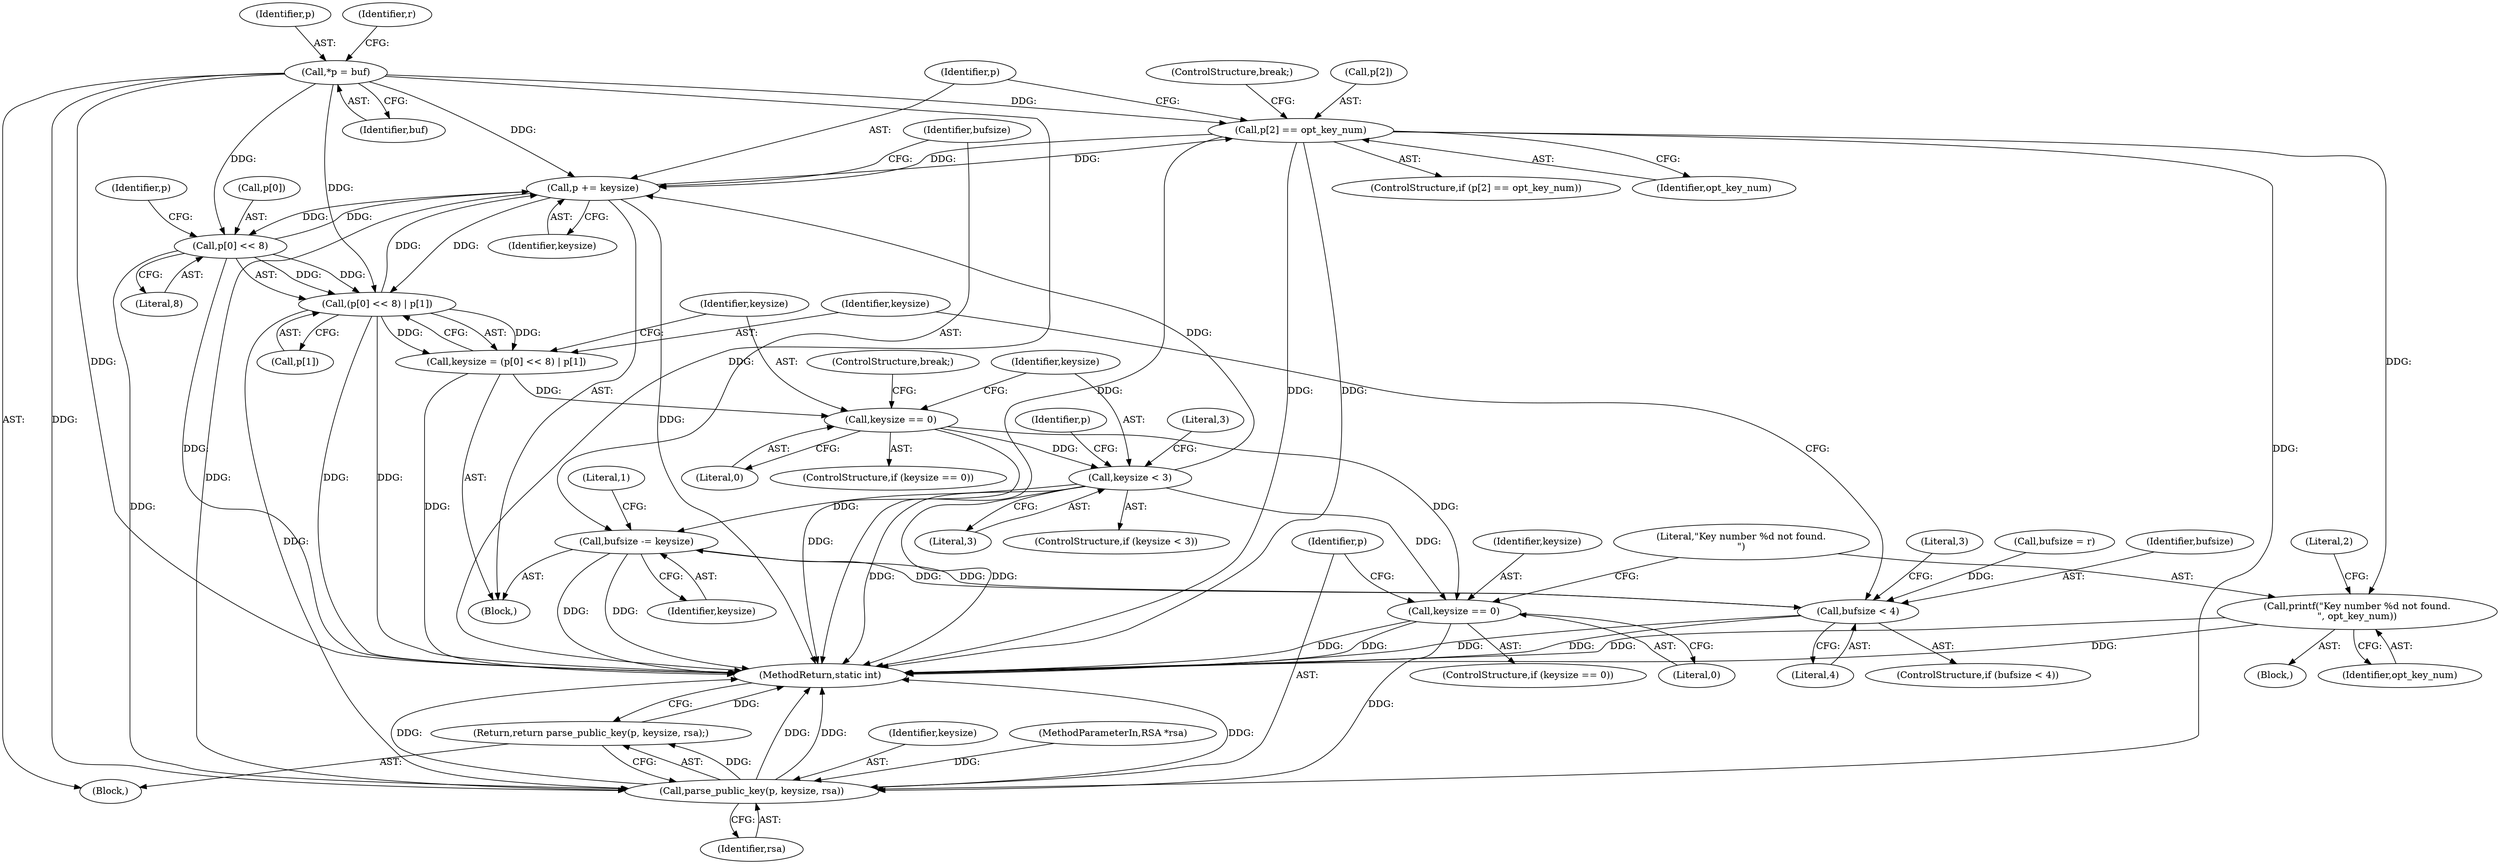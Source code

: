 digraph "0_OpenSC_360e95d45ac4123255a4c796db96337f332160ad#diff-d643a0fa169471dbf2912f4866dc49c5_9@array" {
"1000206" [label="(Call,p[2] == opt_key_num)"];
"1000212" [label="(Call,p += keysize)"];
"1000200" [label="(Call,keysize < 3)"];
"1000195" [label="(Call,keysize == 0)"];
"1000183" [label="(Call,keysize = (p[0] << 8) | p[1])"];
"1000185" [label="(Call,(p[0] << 8) | p[1])"];
"1000186" [label="(Call,p[0] << 8)"];
"1000108" [label="(Call,*p = buf)"];
"1000206" [label="(Call,p[2] == opt_key_num)"];
"1000215" [label="(Call,bufsize -= keysize)"];
"1000178" [label="(Call,bufsize < 4)"];
"1000220" [label="(Call,keysize == 0)"];
"1000230" [label="(Call,parse_public_key(p, keysize, rsa))"];
"1000229" [label="(Return,return parse_public_key(p, keysize, rsa);)"];
"1000224" [label="(Call,printf(\"Key number %d not found.\n\", opt_key_num))"];
"1000185" [label="(Call,(p[0] << 8) | p[1])"];
"1000217" [label="(Identifier,keysize)"];
"1000224" [label="(Call,printf(\"Key number %d not found.\n\", opt_key_num))"];
"1000219" [label="(ControlStructure,if (keysize == 0))"];
"1000198" [label="(ControlStructure,break;)"];
"1000197" [label="(Literal,0)"];
"1000191" [label="(Call,p[1])"];
"1000225" [label="(Literal,\"Key number %d not found.\n\")"];
"1000187" [label="(Call,p[0])"];
"1000215" [label="(Call,bufsize -= keysize)"];
"1000201" [label="(Identifier,keysize)"];
"1000213" [label="(Identifier,p)"];
"1000176" [label="(Block,)"];
"1000108" [label="(Call,*p = buf)"];
"1000199" [label="(ControlStructure,if (keysize < 3))"];
"1000194" [label="(ControlStructure,if (keysize == 0))"];
"1000204" [label="(Literal,3)"];
"1000177" [label="(ControlStructure,if (bufsize < 4))"];
"1000179" [label="(Identifier,bufsize)"];
"1000214" [label="(Identifier,keysize)"];
"1000232" [label="(Identifier,keysize)"];
"1000211" [label="(ControlStructure,break;)"];
"1000216" [label="(Identifier,bufsize)"];
"1000109" [label="(Identifier,p)"];
"1000192" [label="(Identifier,p)"];
"1000229" [label="(Return,return parse_public_key(p, keysize, rsa);)"];
"1000200" [label="(Call,keysize < 3)"];
"1000205" [label="(ControlStructure,if (p[2] == opt_key_num))"];
"1000196" [label="(Identifier,keysize)"];
"1000206" [label="(Call,p[2] == opt_key_num)"];
"1000210" [label="(Identifier,opt_key_num)"];
"1000230" [label="(Call,parse_public_key(p, keysize, rsa))"];
"1000110" [label="(Identifier,buf)"];
"1000102" [label="(Block,)"];
"1000184" [label="(Identifier,keysize)"];
"1000190" [label="(Literal,8)"];
"1000195" [label="(Call,keysize == 0)"];
"1000178" [label="(Call,bufsize < 4)"];
"1000182" [label="(Literal,3)"];
"1000172" [label="(Call,bufsize = r)"];
"1000222" [label="(Literal,0)"];
"1000186" [label="(Call,p[0] << 8)"];
"1000208" [label="(Identifier,p)"];
"1000114" [label="(Identifier,r)"];
"1000233" [label="(Identifier,rsa)"];
"1000220" [label="(Call,keysize == 0)"];
"1000218" [label="(Literal,1)"];
"1000180" [label="(Literal,4)"];
"1000183" [label="(Call,keysize = (p[0] << 8) | p[1])"];
"1000223" [label="(Block,)"];
"1000101" [label="(MethodParameterIn,RSA *rsa)"];
"1000212" [label="(Call,p += keysize)"];
"1000221" [label="(Identifier,keysize)"];
"1000207" [label="(Call,p[2])"];
"1000228" [label="(Literal,2)"];
"1000226" [label="(Identifier,opt_key_num)"];
"1000231" [label="(Identifier,p)"];
"1000234" [label="(MethodReturn,static int)"];
"1000202" [label="(Literal,3)"];
"1000206" -> "1000205"  [label="AST: "];
"1000206" -> "1000210"  [label="CFG: "];
"1000207" -> "1000206"  [label="AST: "];
"1000210" -> "1000206"  [label="AST: "];
"1000211" -> "1000206"  [label="CFG: "];
"1000213" -> "1000206"  [label="CFG: "];
"1000206" -> "1000234"  [label="DDG: "];
"1000206" -> "1000234"  [label="DDG: "];
"1000206" -> "1000234"  [label="DDG: "];
"1000212" -> "1000206"  [label="DDG: "];
"1000108" -> "1000206"  [label="DDG: "];
"1000206" -> "1000212"  [label="DDG: "];
"1000206" -> "1000224"  [label="DDG: "];
"1000206" -> "1000230"  [label="DDG: "];
"1000212" -> "1000176"  [label="AST: "];
"1000212" -> "1000214"  [label="CFG: "];
"1000213" -> "1000212"  [label="AST: "];
"1000214" -> "1000212"  [label="AST: "];
"1000216" -> "1000212"  [label="CFG: "];
"1000212" -> "1000234"  [label="DDG: "];
"1000212" -> "1000186"  [label="DDG: "];
"1000212" -> "1000185"  [label="DDG: "];
"1000200" -> "1000212"  [label="DDG: "];
"1000186" -> "1000212"  [label="DDG: "];
"1000185" -> "1000212"  [label="DDG: "];
"1000108" -> "1000212"  [label="DDG: "];
"1000212" -> "1000230"  [label="DDG: "];
"1000200" -> "1000199"  [label="AST: "];
"1000200" -> "1000202"  [label="CFG: "];
"1000201" -> "1000200"  [label="AST: "];
"1000202" -> "1000200"  [label="AST: "];
"1000204" -> "1000200"  [label="CFG: "];
"1000208" -> "1000200"  [label="CFG: "];
"1000200" -> "1000234"  [label="DDG: "];
"1000200" -> "1000234"  [label="DDG: "];
"1000195" -> "1000200"  [label="DDG: "];
"1000200" -> "1000215"  [label="DDG: "];
"1000200" -> "1000220"  [label="DDG: "];
"1000195" -> "1000194"  [label="AST: "];
"1000195" -> "1000197"  [label="CFG: "];
"1000196" -> "1000195"  [label="AST: "];
"1000197" -> "1000195"  [label="AST: "];
"1000198" -> "1000195"  [label="CFG: "];
"1000201" -> "1000195"  [label="CFG: "];
"1000195" -> "1000234"  [label="DDG: "];
"1000183" -> "1000195"  [label="DDG: "];
"1000195" -> "1000220"  [label="DDG: "];
"1000183" -> "1000176"  [label="AST: "];
"1000183" -> "1000185"  [label="CFG: "];
"1000184" -> "1000183"  [label="AST: "];
"1000185" -> "1000183"  [label="AST: "];
"1000196" -> "1000183"  [label="CFG: "];
"1000183" -> "1000234"  [label="DDG: "];
"1000185" -> "1000183"  [label="DDG: "];
"1000185" -> "1000183"  [label="DDG: "];
"1000185" -> "1000191"  [label="CFG: "];
"1000186" -> "1000185"  [label="AST: "];
"1000191" -> "1000185"  [label="AST: "];
"1000185" -> "1000234"  [label="DDG: "];
"1000185" -> "1000234"  [label="DDG: "];
"1000186" -> "1000185"  [label="DDG: "];
"1000186" -> "1000185"  [label="DDG: "];
"1000108" -> "1000185"  [label="DDG: "];
"1000185" -> "1000230"  [label="DDG: "];
"1000186" -> "1000190"  [label="CFG: "];
"1000187" -> "1000186"  [label="AST: "];
"1000190" -> "1000186"  [label="AST: "];
"1000192" -> "1000186"  [label="CFG: "];
"1000186" -> "1000234"  [label="DDG: "];
"1000108" -> "1000186"  [label="DDG: "];
"1000186" -> "1000230"  [label="DDG: "];
"1000108" -> "1000102"  [label="AST: "];
"1000108" -> "1000110"  [label="CFG: "];
"1000109" -> "1000108"  [label="AST: "];
"1000110" -> "1000108"  [label="AST: "];
"1000114" -> "1000108"  [label="CFG: "];
"1000108" -> "1000234"  [label="DDG: "];
"1000108" -> "1000234"  [label="DDG: "];
"1000108" -> "1000230"  [label="DDG: "];
"1000215" -> "1000176"  [label="AST: "];
"1000215" -> "1000217"  [label="CFG: "];
"1000216" -> "1000215"  [label="AST: "];
"1000217" -> "1000215"  [label="AST: "];
"1000218" -> "1000215"  [label="CFG: "];
"1000215" -> "1000234"  [label="DDG: "];
"1000215" -> "1000234"  [label="DDG: "];
"1000215" -> "1000178"  [label="DDG: "];
"1000178" -> "1000215"  [label="DDG: "];
"1000178" -> "1000177"  [label="AST: "];
"1000178" -> "1000180"  [label="CFG: "];
"1000179" -> "1000178"  [label="AST: "];
"1000180" -> "1000178"  [label="AST: "];
"1000182" -> "1000178"  [label="CFG: "];
"1000184" -> "1000178"  [label="CFG: "];
"1000178" -> "1000234"  [label="DDG: "];
"1000178" -> "1000234"  [label="DDG: "];
"1000172" -> "1000178"  [label="DDG: "];
"1000220" -> "1000219"  [label="AST: "];
"1000220" -> "1000222"  [label="CFG: "];
"1000221" -> "1000220"  [label="AST: "];
"1000222" -> "1000220"  [label="AST: "];
"1000225" -> "1000220"  [label="CFG: "];
"1000231" -> "1000220"  [label="CFG: "];
"1000220" -> "1000234"  [label="DDG: "];
"1000220" -> "1000234"  [label="DDG: "];
"1000220" -> "1000230"  [label="DDG: "];
"1000230" -> "1000229"  [label="AST: "];
"1000230" -> "1000233"  [label="CFG: "];
"1000231" -> "1000230"  [label="AST: "];
"1000232" -> "1000230"  [label="AST: "];
"1000233" -> "1000230"  [label="AST: "];
"1000229" -> "1000230"  [label="CFG: "];
"1000230" -> "1000234"  [label="DDG: "];
"1000230" -> "1000234"  [label="DDG: "];
"1000230" -> "1000234"  [label="DDG: "];
"1000230" -> "1000234"  [label="DDG: "];
"1000230" -> "1000229"  [label="DDG: "];
"1000101" -> "1000230"  [label="DDG: "];
"1000229" -> "1000102"  [label="AST: "];
"1000234" -> "1000229"  [label="CFG: "];
"1000229" -> "1000234"  [label="DDG: "];
"1000224" -> "1000223"  [label="AST: "];
"1000224" -> "1000226"  [label="CFG: "];
"1000225" -> "1000224"  [label="AST: "];
"1000226" -> "1000224"  [label="AST: "];
"1000228" -> "1000224"  [label="CFG: "];
"1000224" -> "1000234"  [label="DDG: "];
"1000224" -> "1000234"  [label="DDG: "];
}
